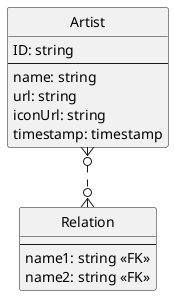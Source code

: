@startuml 

hide circle

entity "Artist" {
  ID: string
  --
  name: string
  url: string
  iconUrl: string
  timestamp: timestamp
}

entity "Relation" {
  --
  name1: string <<FK>>
  name2: string <<FK>>
}

Artist }o..o{ Relation
@enduml